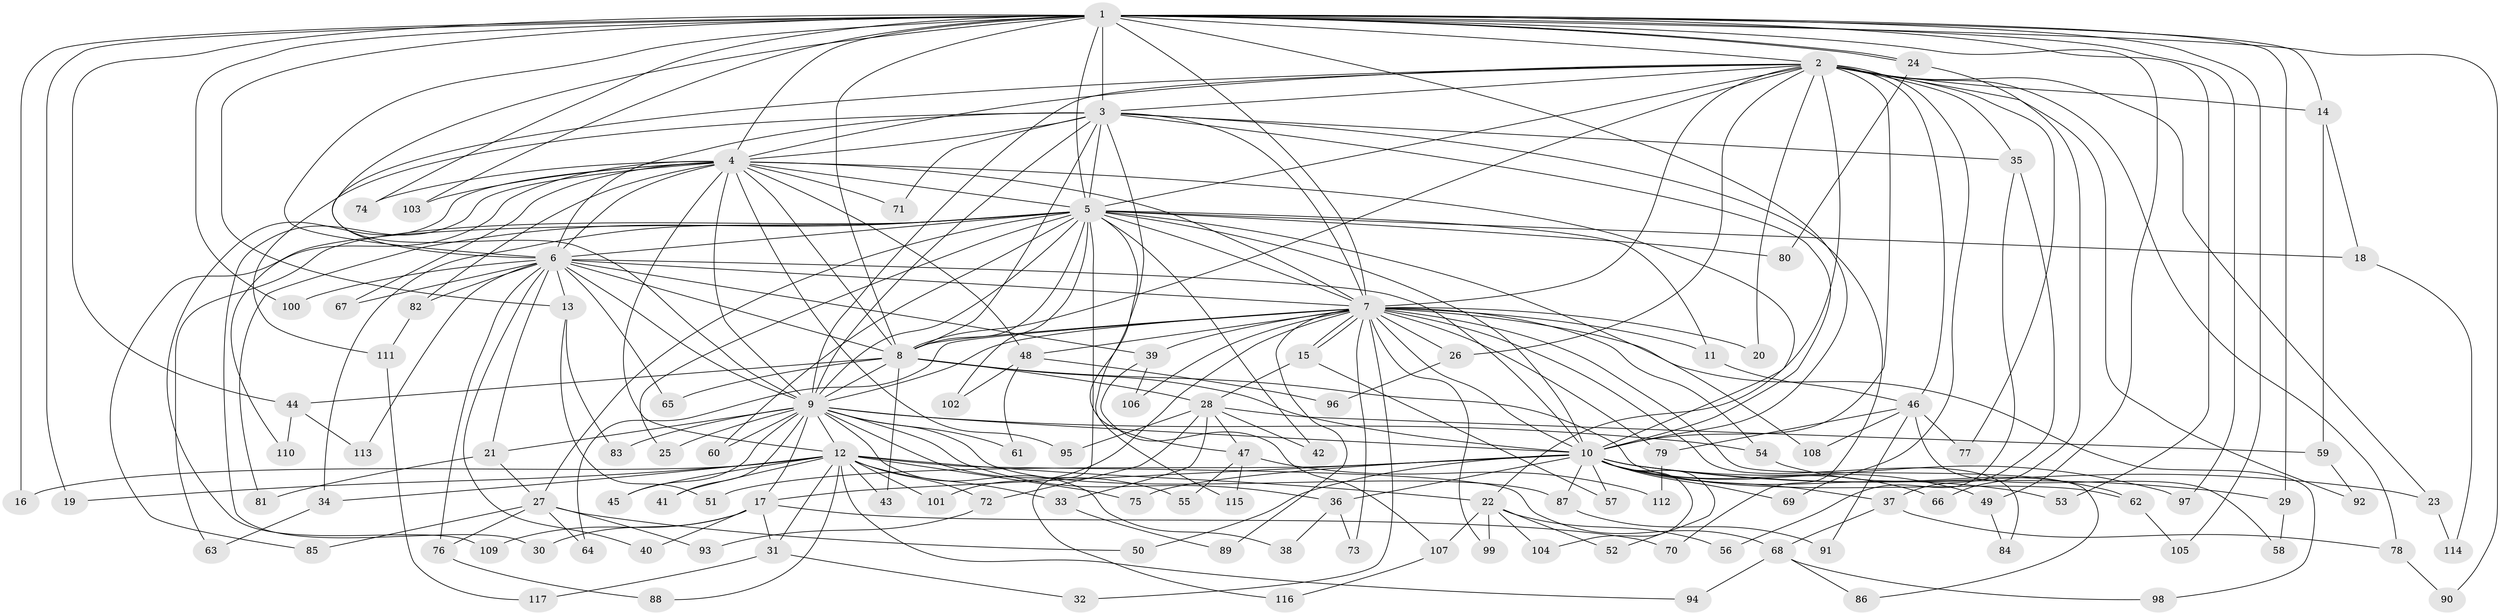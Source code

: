 // Generated by graph-tools (version 1.1) at 2025/35/03/09/25 02:35:13]
// undirected, 117 vertices, 259 edges
graph export_dot {
graph [start="1"]
  node [color=gray90,style=filled];
  1;
  2;
  3;
  4;
  5;
  6;
  7;
  8;
  9;
  10;
  11;
  12;
  13;
  14;
  15;
  16;
  17;
  18;
  19;
  20;
  21;
  22;
  23;
  24;
  25;
  26;
  27;
  28;
  29;
  30;
  31;
  32;
  33;
  34;
  35;
  36;
  37;
  38;
  39;
  40;
  41;
  42;
  43;
  44;
  45;
  46;
  47;
  48;
  49;
  50;
  51;
  52;
  53;
  54;
  55;
  56;
  57;
  58;
  59;
  60;
  61;
  62;
  63;
  64;
  65;
  66;
  67;
  68;
  69;
  70;
  71;
  72;
  73;
  74;
  75;
  76;
  77;
  78;
  79;
  80;
  81;
  82;
  83;
  84;
  85;
  86;
  87;
  88;
  89;
  90;
  91;
  92;
  93;
  94;
  95;
  96;
  97;
  98;
  99;
  100;
  101;
  102;
  103;
  104;
  105;
  106;
  107;
  108;
  109;
  110;
  111;
  112;
  113;
  114;
  115;
  116;
  117;
  1 -- 2;
  1 -- 3;
  1 -- 4;
  1 -- 5;
  1 -- 6;
  1 -- 7;
  1 -- 8;
  1 -- 9;
  1 -- 10;
  1 -- 13;
  1 -- 14;
  1 -- 16;
  1 -- 19;
  1 -- 24;
  1 -- 24;
  1 -- 29;
  1 -- 44;
  1 -- 49;
  1 -- 53;
  1 -- 74;
  1 -- 90;
  1 -- 97;
  1 -- 100;
  1 -- 103;
  1 -- 105;
  2 -- 3;
  2 -- 4;
  2 -- 5;
  2 -- 6;
  2 -- 7;
  2 -- 8;
  2 -- 9;
  2 -- 10;
  2 -- 14;
  2 -- 20;
  2 -- 22;
  2 -- 23;
  2 -- 26;
  2 -- 35;
  2 -- 46;
  2 -- 69;
  2 -- 77;
  2 -- 78;
  2 -- 92;
  3 -- 4;
  3 -- 5;
  3 -- 6;
  3 -- 7;
  3 -- 8;
  3 -- 9;
  3 -- 10;
  3 -- 35;
  3 -- 70;
  3 -- 71;
  3 -- 111;
  3 -- 115;
  4 -- 5;
  4 -- 6;
  4 -- 7;
  4 -- 8;
  4 -- 9;
  4 -- 10;
  4 -- 12;
  4 -- 30;
  4 -- 48;
  4 -- 67;
  4 -- 71;
  4 -- 74;
  4 -- 82;
  4 -- 95;
  4 -- 103;
  4 -- 109;
  4 -- 110;
  5 -- 6;
  5 -- 7;
  5 -- 8;
  5 -- 9;
  5 -- 10;
  5 -- 11;
  5 -- 18;
  5 -- 25;
  5 -- 27;
  5 -- 34;
  5 -- 42;
  5 -- 47;
  5 -- 60;
  5 -- 63;
  5 -- 80;
  5 -- 81;
  5 -- 85;
  5 -- 102;
  5 -- 108;
  5 -- 116;
  6 -- 7;
  6 -- 8;
  6 -- 9;
  6 -- 10;
  6 -- 13;
  6 -- 21;
  6 -- 39;
  6 -- 40;
  6 -- 65;
  6 -- 67;
  6 -- 76;
  6 -- 82;
  6 -- 100;
  6 -- 113;
  7 -- 8;
  7 -- 9;
  7 -- 10;
  7 -- 11;
  7 -- 15;
  7 -- 15;
  7 -- 20;
  7 -- 26;
  7 -- 32;
  7 -- 39;
  7 -- 48;
  7 -- 54;
  7 -- 64;
  7 -- 73;
  7 -- 79;
  7 -- 84;
  7 -- 86;
  7 -- 89;
  7 -- 98;
  7 -- 99;
  7 -- 101;
  7 -- 106;
  8 -- 9;
  8 -- 10;
  8 -- 28;
  8 -- 43;
  8 -- 44;
  8 -- 62;
  8 -- 65;
  9 -- 10;
  9 -- 12;
  9 -- 17;
  9 -- 21;
  9 -- 25;
  9 -- 36;
  9 -- 38;
  9 -- 41;
  9 -- 45;
  9 -- 54;
  9 -- 55;
  9 -- 60;
  9 -- 61;
  9 -- 83;
  9 -- 87;
  10 -- 17;
  10 -- 23;
  10 -- 29;
  10 -- 36;
  10 -- 37;
  10 -- 49;
  10 -- 50;
  10 -- 51;
  10 -- 52;
  10 -- 53;
  10 -- 57;
  10 -- 66;
  10 -- 69;
  10 -- 75;
  10 -- 87;
  10 -- 97;
  10 -- 104;
  11 -- 46;
  12 -- 16;
  12 -- 19;
  12 -- 22;
  12 -- 31;
  12 -- 33;
  12 -- 34;
  12 -- 41;
  12 -- 43;
  12 -- 45;
  12 -- 68;
  12 -- 72;
  12 -- 75;
  12 -- 88;
  12 -- 94;
  12 -- 101;
  13 -- 51;
  13 -- 83;
  14 -- 18;
  14 -- 59;
  15 -- 28;
  15 -- 57;
  17 -- 30;
  17 -- 31;
  17 -- 40;
  17 -- 70;
  17 -- 109;
  18 -- 114;
  21 -- 27;
  21 -- 81;
  22 -- 52;
  22 -- 56;
  22 -- 99;
  22 -- 104;
  22 -- 107;
  23 -- 114;
  24 -- 66;
  24 -- 80;
  26 -- 96;
  27 -- 50;
  27 -- 64;
  27 -- 76;
  27 -- 85;
  27 -- 93;
  28 -- 33;
  28 -- 42;
  28 -- 47;
  28 -- 59;
  28 -- 72;
  28 -- 95;
  29 -- 58;
  31 -- 32;
  31 -- 117;
  33 -- 89;
  34 -- 63;
  35 -- 37;
  35 -- 56;
  36 -- 38;
  36 -- 73;
  37 -- 68;
  37 -- 78;
  39 -- 106;
  39 -- 107;
  44 -- 110;
  44 -- 113;
  46 -- 58;
  46 -- 77;
  46 -- 79;
  46 -- 91;
  46 -- 108;
  47 -- 55;
  47 -- 112;
  47 -- 115;
  48 -- 61;
  48 -- 96;
  48 -- 102;
  49 -- 84;
  54 -- 62;
  59 -- 92;
  62 -- 105;
  68 -- 86;
  68 -- 94;
  68 -- 98;
  72 -- 93;
  76 -- 88;
  78 -- 90;
  79 -- 112;
  82 -- 111;
  87 -- 91;
  107 -- 116;
  111 -- 117;
}
